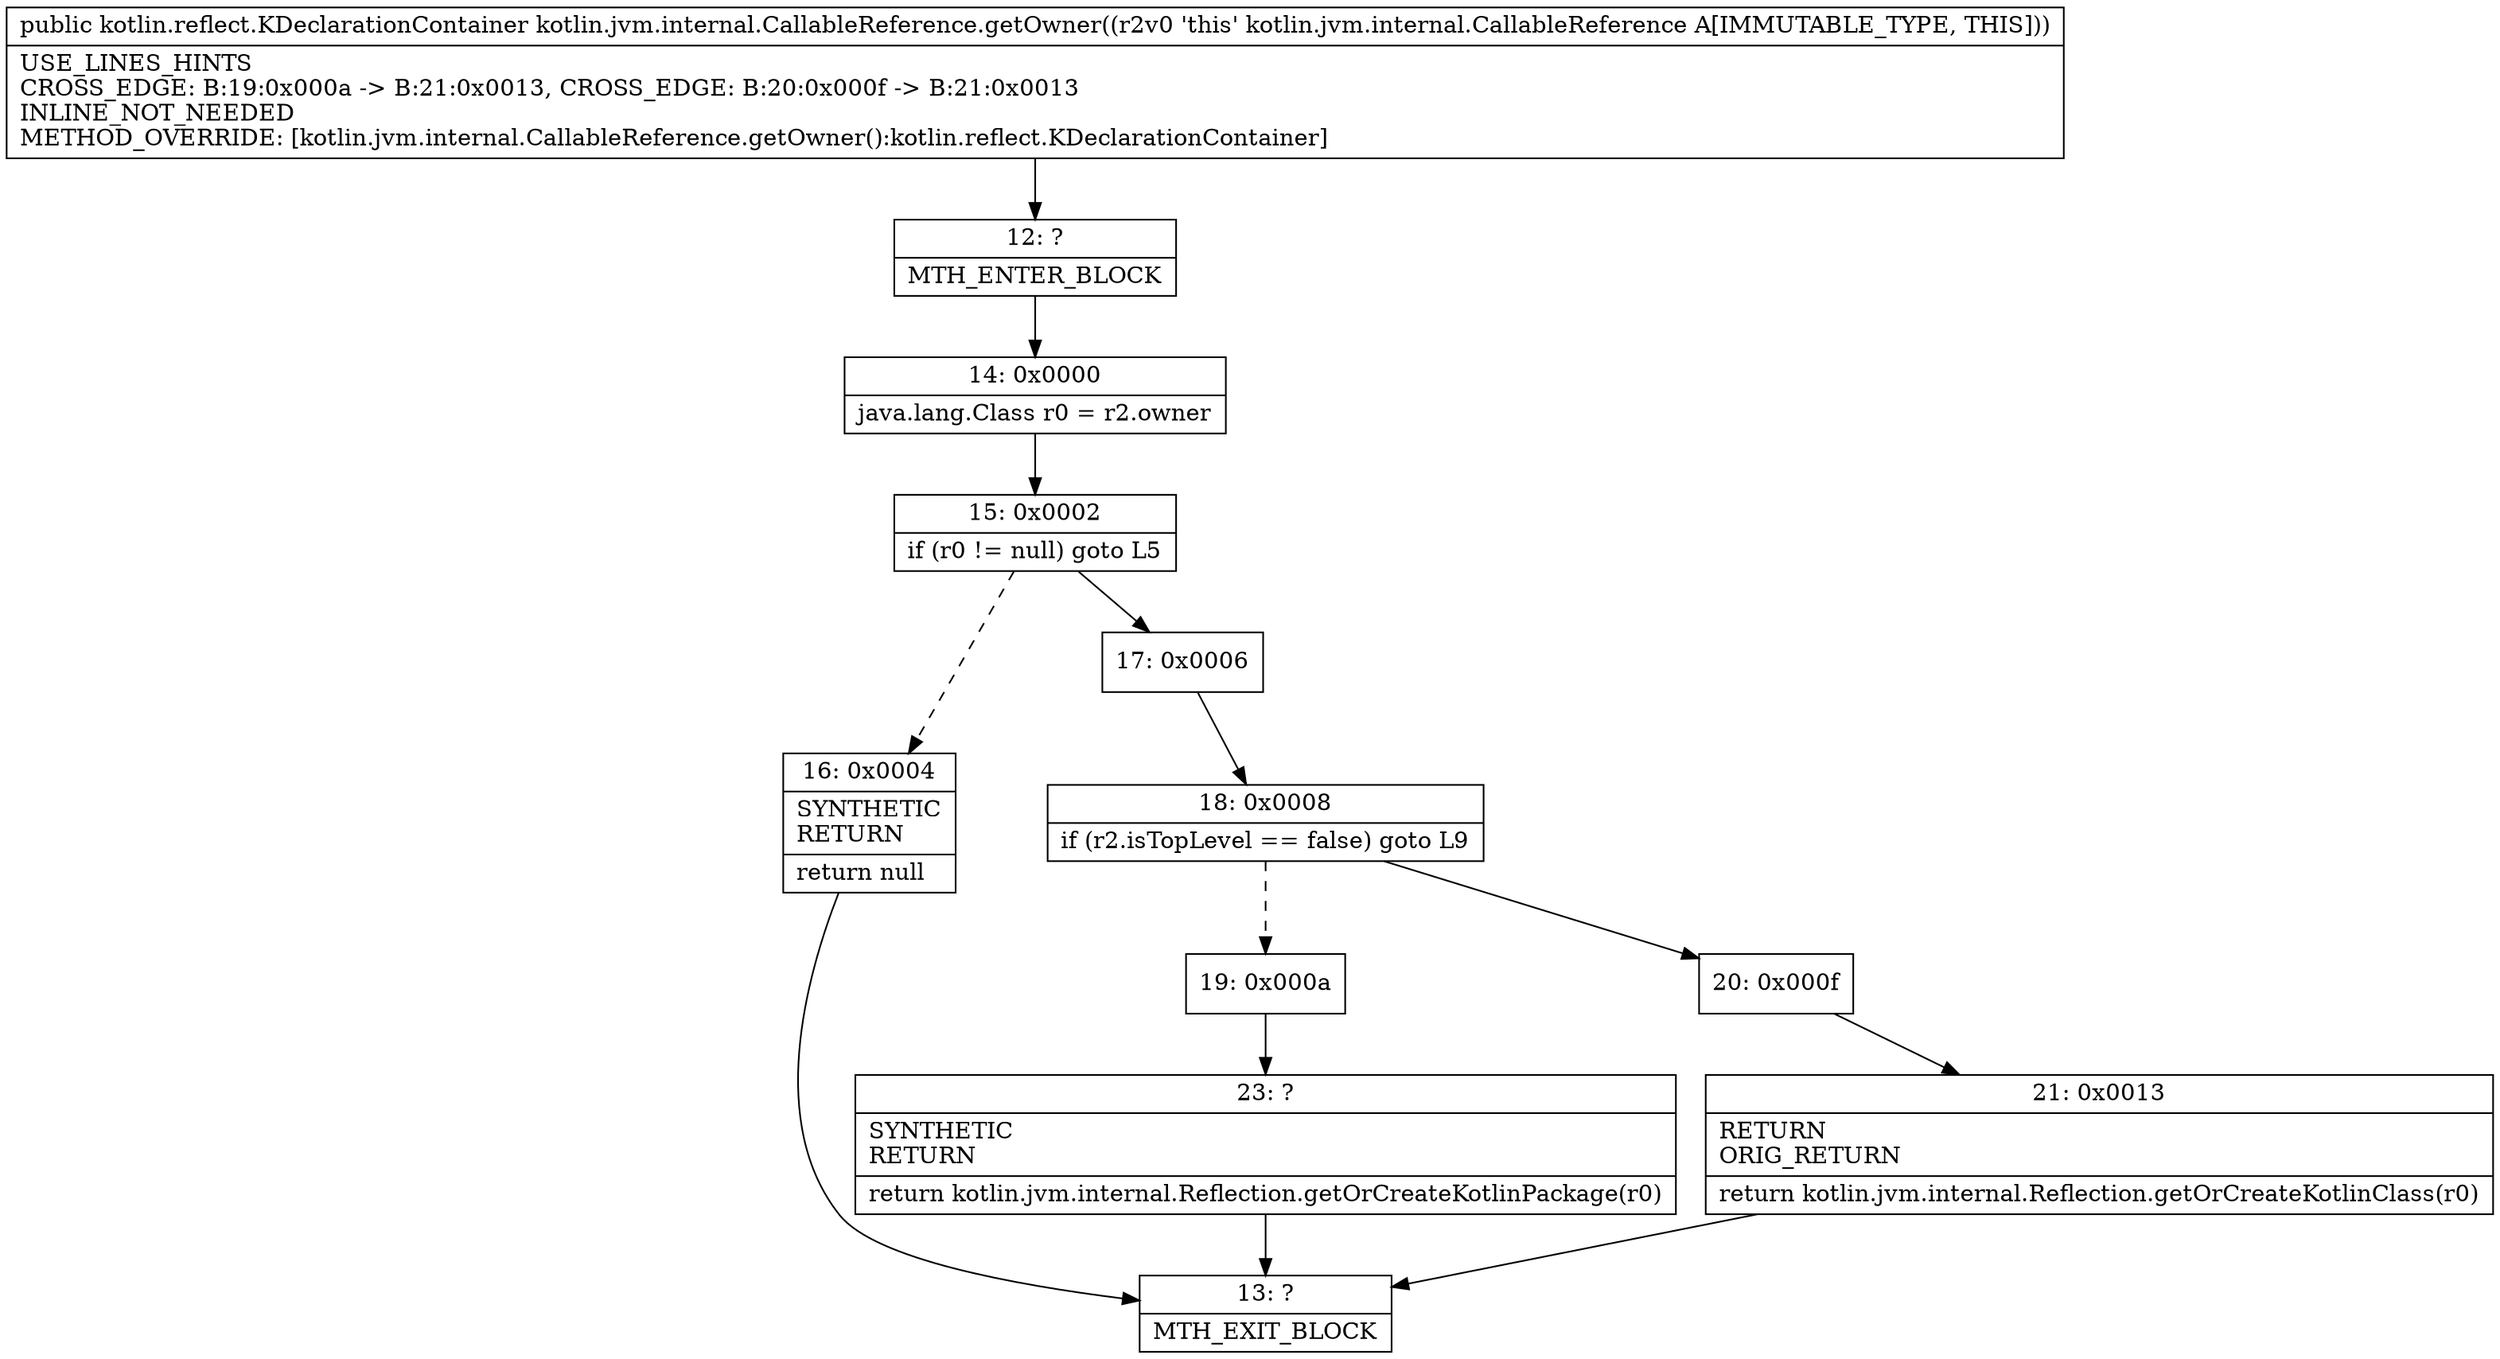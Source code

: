 digraph "CFG forkotlin.jvm.internal.CallableReference.getOwner()Lkotlin\/reflect\/KDeclarationContainer;" {
Node_12 [shape=record,label="{12\:\ ?|MTH_ENTER_BLOCK\l}"];
Node_14 [shape=record,label="{14\:\ 0x0000|java.lang.Class r0 = r2.owner\l}"];
Node_15 [shape=record,label="{15\:\ 0x0002|if (r0 != null) goto L5\l}"];
Node_16 [shape=record,label="{16\:\ 0x0004|SYNTHETIC\lRETURN\l|return null\l}"];
Node_13 [shape=record,label="{13\:\ ?|MTH_EXIT_BLOCK\l}"];
Node_17 [shape=record,label="{17\:\ 0x0006}"];
Node_18 [shape=record,label="{18\:\ 0x0008|if (r2.isTopLevel == false) goto L9\l}"];
Node_19 [shape=record,label="{19\:\ 0x000a}"];
Node_23 [shape=record,label="{23\:\ ?|SYNTHETIC\lRETURN\l|return kotlin.jvm.internal.Reflection.getOrCreateKotlinPackage(r0)\l}"];
Node_20 [shape=record,label="{20\:\ 0x000f}"];
Node_21 [shape=record,label="{21\:\ 0x0013|RETURN\lORIG_RETURN\l|return kotlin.jvm.internal.Reflection.getOrCreateKotlinClass(r0)\l}"];
MethodNode[shape=record,label="{public kotlin.reflect.KDeclarationContainer kotlin.jvm.internal.CallableReference.getOwner((r2v0 'this' kotlin.jvm.internal.CallableReference A[IMMUTABLE_TYPE, THIS]))  | USE_LINES_HINTS\lCROSS_EDGE: B:19:0x000a \-\> B:21:0x0013, CROSS_EDGE: B:20:0x000f \-\> B:21:0x0013\lINLINE_NOT_NEEDED\lMETHOD_OVERRIDE: [kotlin.jvm.internal.CallableReference.getOwner():kotlin.reflect.KDeclarationContainer]\l}"];
MethodNode -> Node_12;Node_12 -> Node_14;
Node_14 -> Node_15;
Node_15 -> Node_16[style=dashed];
Node_15 -> Node_17;
Node_16 -> Node_13;
Node_17 -> Node_18;
Node_18 -> Node_19[style=dashed];
Node_18 -> Node_20;
Node_19 -> Node_23;
Node_23 -> Node_13;
Node_20 -> Node_21;
Node_21 -> Node_13;
}

